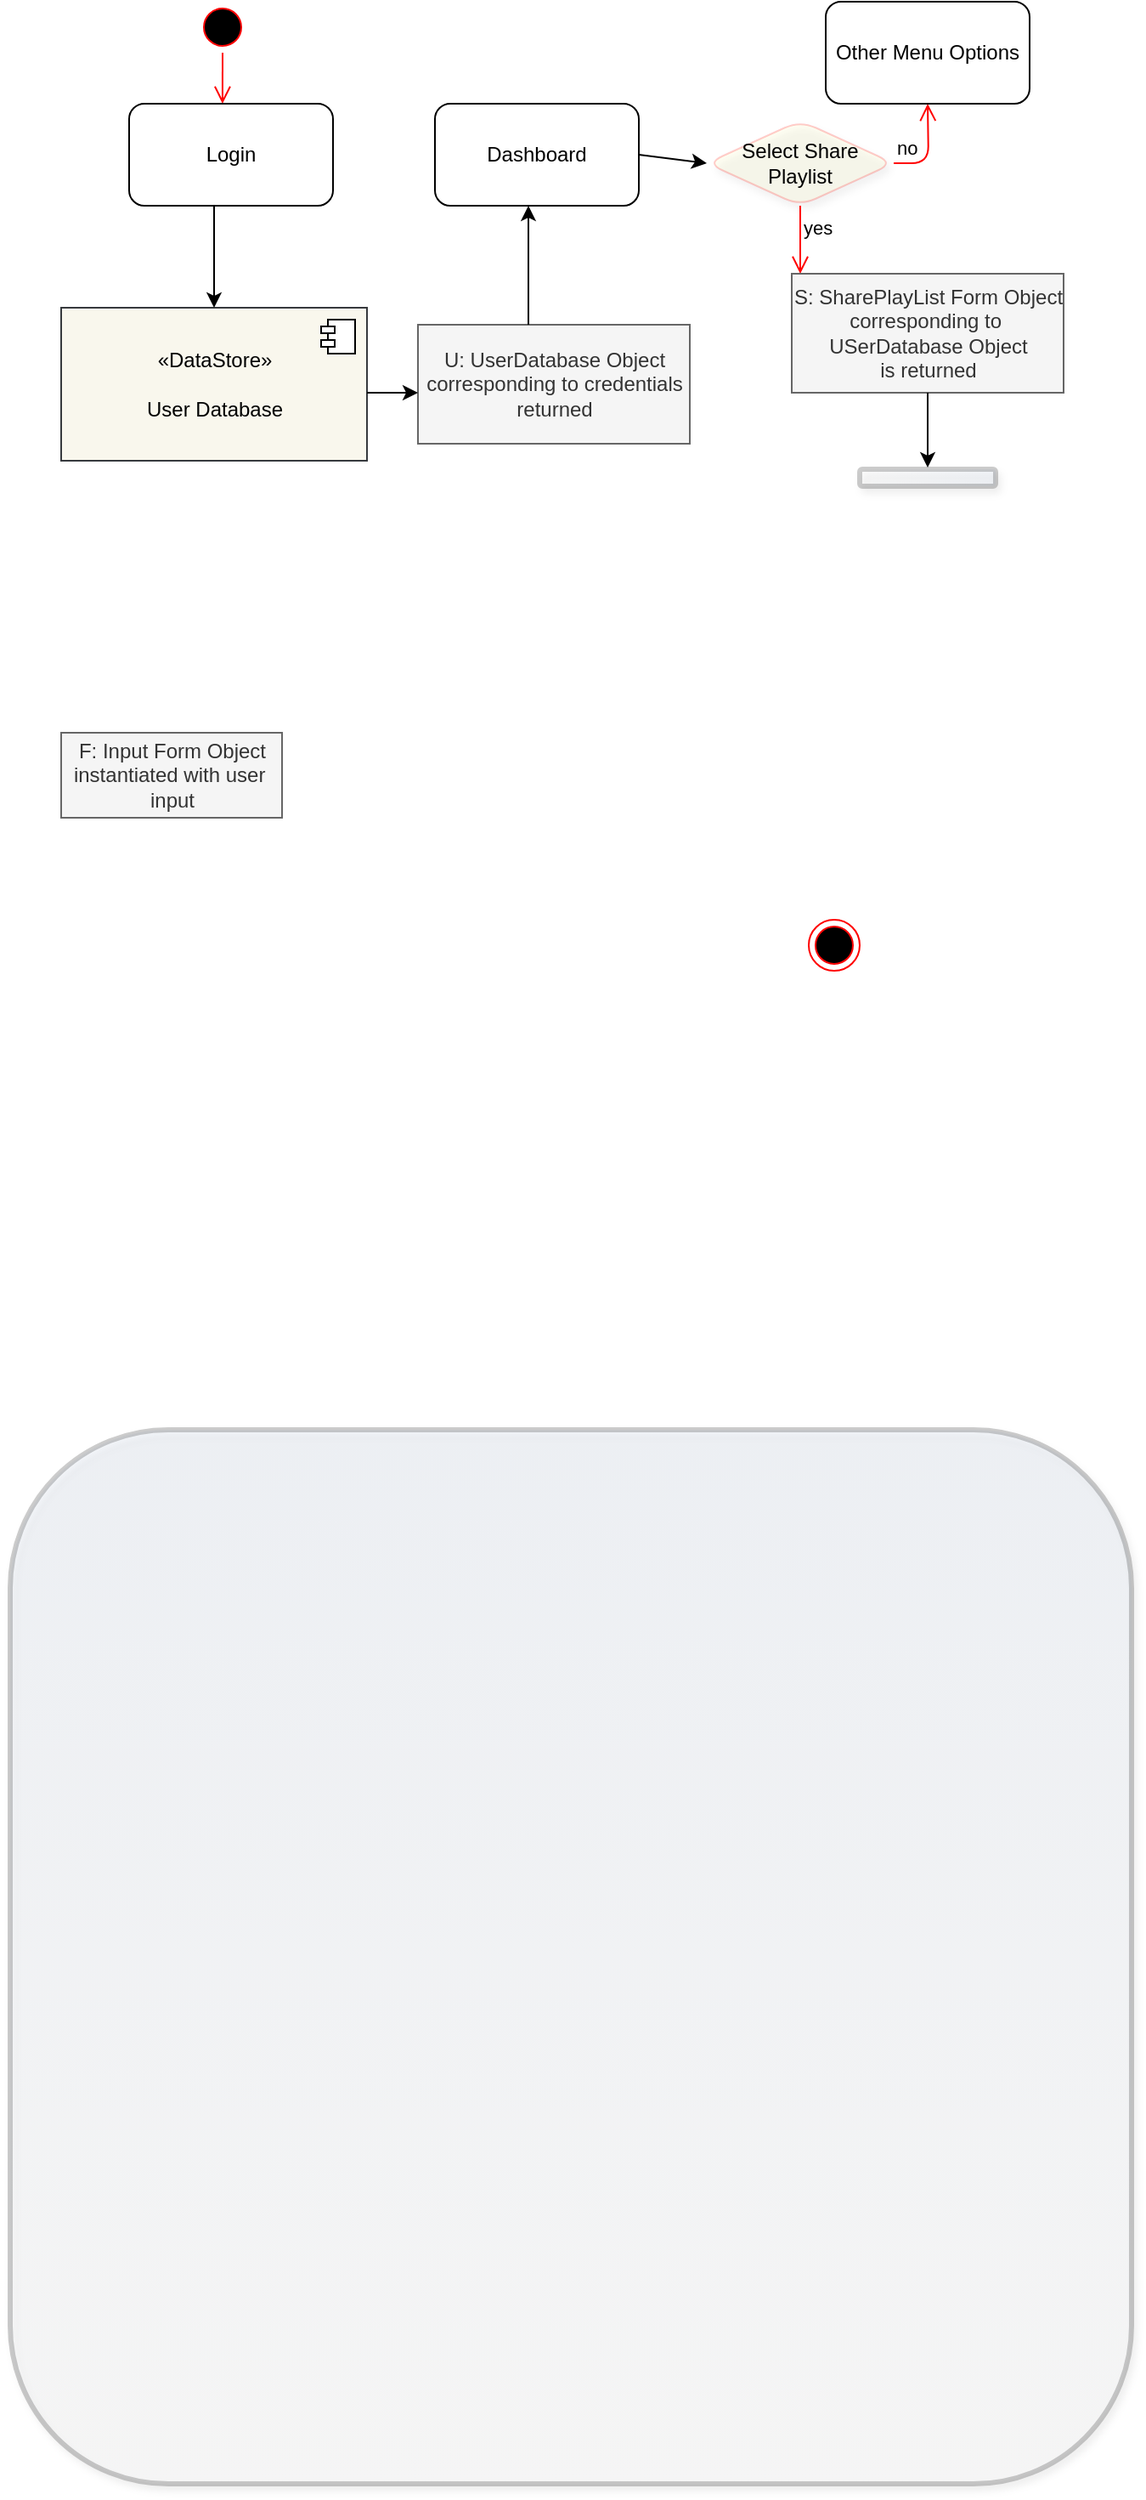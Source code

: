 <mxfile version="13.6.5" type="github">
  <diagram id="fcM5CsyXGU9ZUou16KkU" name="Page-1">
    <mxGraphModel grid="1" dx="782" dy="466" gridSize="10" guides="1" tooltips="1" connect="1" arrows="1" fold="1" page="1" pageScale="1" pageWidth="850" pageHeight="1100" math="0" shadow="0">
      <root>
        <mxCell id="0" />
        <mxCell id="1" parent="0" />
        <mxCell id="mj-4UGhVfxBHdO6IU6nH-1" value="" parent="1" style="ellipse;html=1;shape=startState;fillColor=#000000;strokeColor=#ff0000;" vertex="1">
          <mxGeometry as="geometry" y="50" x="200" height="30" width="30" />
        </mxCell>
        <mxCell id="mj-4UGhVfxBHdO6IU6nH-2" value="" parent="1" target="mj-4UGhVfxBHdO6IU6nH-3" edge="1" style="edgeStyle=orthogonalEdgeStyle;html=1;verticalAlign=bottom;endArrow=open;endSize=8;strokeColor=#ff0000;entryX=0.458;entryY=0;entryDx=0;entryDy=0;entryPerimeter=0;" source="mj-4UGhVfxBHdO6IU6nH-1">
          <mxGeometry as="geometry" relative="1">
            <mxPoint as="targetPoint" y="80" x="395" />
          </mxGeometry>
        </mxCell>
        <mxCell id="mj-4UGhVfxBHdO6IU6nH-3" value="Login" parent="1" style="rounded=1;whiteSpace=wrap;html=1;" vertex="1">
          <mxGeometry as="geometry" y="110" x="160" height="60" width="120" />
        </mxCell>
        <mxCell id="mj-4UGhVfxBHdO6IU6nH-4" value="F: Input Form Object&lt;br&gt;instantiated with user&amp;nbsp;&lt;br&gt;input" parent="1" style="html=1;fillColor=#f5f5f5;strokeColor=#666666;fontColor=#333333;" vertex="1">
          <mxGeometry as="geometry" y="480" x="120" height="50" width="130" />
        </mxCell>
        <mxCell id="mj-4UGhVfxBHdO6IU6nH-10" value="«DataStore»&lt;br&gt;&lt;br&gt;User Database" parent="1" style="html=1;dropTarget=0;fillColor=#f9f7ed;strokeColor=#36393d;" vertex="1">
          <mxGeometry as="geometry" y="230" x="120" height="90" width="180" />
        </mxCell>
        <mxCell id="mj-4UGhVfxBHdO6IU6nH-11" value="" parent="mj-4UGhVfxBHdO6IU6nH-10" style="shape=component;jettyWidth=8;jettyHeight=4;" vertex="1">
          <mxGeometry as="geometry" relative="1" x="1" height="20" width="20">
            <mxPoint as="offset" y="7" x="-27" />
          </mxGeometry>
        </mxCell>
        <mxCell id="mj-4UGhVfxBHdO6IU6nH-20" value="U: UserDatabase Object&lt;br&gt;corresponding to credentials&lt;br&gt;returned" parent="1" style="html=1;fillColor=#f5f5f5;strokeColor=#666666;fontColor=#333333;" vertex="1">
          <mxGeometry as="geometry" y="240" x="330" height="70" width="160" />
        </mxCell>
        <mxCell id="mj-4UGhVfxBHdO6IU6nH-25" value="Dashboard" parent="1" style="rounded=1;whiteSpace=wrap;html=1;" vertex="1">
          <mxGeometry as="geometry" y="110" x="340" height="60" width="120" />
        </mxCell>
        <mxCell id="mj-4UGhVfxBHdO6IU6nH-28" value="" parent="1" style="ellipse;html=1;shape=endState;fillColor=#000000;strokeColor=#ff0000;" vertex="1">
          <mxGeometry as="geometry" y="590" x="560" height="30" width="30" />
        </mxCell>
        <mxCell id="mj-4UGhVfxBHdO6IU6nH-31" value="" parent="1" style="rounded=1;whiteSpace=wrap;html=1;opacity=20;fillColor=#D4E1F5;shadow=1;gradientColor=#ffffff;strokeWidth=3;perimeterSpacing=3;" vertex="1">
          <mxGeometry as="geometry" y="890" x="90" height="620" width="660" />
        </mxCell>
        <mxCell id="mj-4UGhVfxBHdO6IU6nH-32" value="" parent="1" target="mj-4UGhVfxBHdO6IU6nH-10" edge="1" style="endArrow=classic;html=1;strokeColor=#000000;entryX=0.5;entryY=0;entryDx=0;entryDy=0;">
          <mxGeometry as="geometry" relative="1" height="50" width="50">
            <mxPoint as="sourcePoint" y="170" x="210" />
            <mxPoint as="targetPoint" y="120" x="260" />
          </mxGeometry>
        </mxCell>
        <mxCell id="mj-4UGhVfxBHdO6IU6nH-33" value="" parent="1" edge="1" style="endArrow=classic;html=1;strokeColor=#000000;">
          <mxGeometry as="geometry" relative="1" height="50" width="50">
            <mxPoint as="sourcePoint" y="280" x="300" />
            <mxPoint as="targetPoint" y="280" x="330" />
          </mxGeometry>
        </mxCell>
        <mxCell id="mj-4UGhVfxBHdO6IU6nH-34" value="" parent="1" edge="1" style="endArrow=classic;html=1;strokeColor=#000000;">
          <mxGeometry as="geometry" relative="1" height="50" width="50">
            <mxPoint as="sourcePoint" y="240" x="395" />
            <mxPoint as="targetPoint" y="170" x="395" />
          </mxGeometry>
        </mxCell>
        <mxCell id="mj-4UGhVfxBHdO6IU6nH-35" value="Select Share&lt;br&gt;Playlist" parent="1" style="rhombus;whiteSpace=wrap;html=1;fillColor=#ffffc0;strokeColor=#ff0000;rounded=1;shadow=1;opacity=20;" vertex="1">
          <mxGeometry as="geometry" y="120" x="500" height="50" width="110" />
        </mxCell>
        <mxCell id="mj-4UGhVfxBHdO6IU6nH-36" value="no" parent="1" edge="1" style="edgeStyle=orthogonalEdgeStyle;html=1;align=left;verticalAlign=bottom;endArrow=open;endSize=8;strokeColor=#ff0000;" source="mj-4UGhVfxBHdO6IU6nH-35">
          <mxGeometry as="geometry" relative="1" x="-1">
            <mxPoint as="targetPoint" y="110" x="630" />
          </mxGeometry>
        </mxCell>
        <mxCell id="mj-4UGhVfxBHdO6IU6nH-37" value="yes" parent="1" edge="1" style="edgeStyle=orthogonalEdgeStyle;html=1;align=left;verticalAlign=top;endArrow=open;endSize=8;strokeColor=#ff0000;" source="mj-4UGhVfxBHdO6IU6nH-35">
          <mxGeometry as="geometry" relative="1" x="-1">
            <mxPoint as="targetPoint" y="210" x="555" />
            <Array as="points">
              <mxPoint y="210" x="555" />
            </Array>
          </mxGeometry>
        </mxCell>
        <mxCell id="mj-4UGhVfxBHdO6IU6nH-38" value="" parent="1" target="mj-4UGhVfxBHdO6IU6nH-35" edge="1" style="endArrow=classic;html=1;strokeColor=#000000;entryX=0;entryY=0.5;entryDx=0;entryDy=0;">
          <mxGeometry as="geometry" relative="1" height="50" width="50">
            <mxPoint as="sourcePoint" y="140" x="460" />
            <mxPoint as="targetPoint" y="90" x="510" />
          </mxGeometry>
        </mxCell>
        <mxCell id="mj-4UGhVfxBHdO6IU6nH-39" value="Other Menu Options" parent="1" style="rounded=1;whiteSpace=wrap;html=1;" vertex="1">
          <mxGeometry as="geometry" y="50" x="570" height="60" width="120" />
        </mxCell>
        <mxCell id="mj-4UGhVfxBHdO6IU6nH-40" value="S: SharePlayList Form Object&lt;br&gt;corresponding to&amp;nbsp;&lt;br&gt;USerDatabase Object&lt;br&gt;is returned" parent="1" style="html=1;fillColor=#f5f5f5;strokeColor=#666666;fontColor=#333333;" vertex="1">
          <mxGeometry as="geometry" y="210" x="550" height="70" width="160" />
        </mxCell>
        <mxCell id="mj-4UGhVfxBHdO6IU6nH-41" value="" parent="1" style="html=1;points=[];perimeter=orthogonalPerimeter;rounded=1;shadow=1;strokeColor=#000000;strokeWidth=3;fillColor=#D4E1F5;gradientColor=#ffffff;opacity=20;rotation=90;" vertex="1">
          <mxGeometry as="geometry" y="290" x="625" height="80" width="10" />
        </mxCell>
        <mxCell id="mj-4UGhVfxBHdO6IU6nH-42" value="" parent="1" edge="1" style="endArrow=classic;html=1;strokeColor=#000000;exitX=0.5;exitY=1;exitDx=0;exitDy=0;" source="mj-4UGhVfxBHdO6IU6nH-40">
          <mxGeometry as="geometry" relative="1" height="50" width="50">
            <mxPoint as="sourcePoint" y="290" x="630" />
            <mxPoint as="targetPoint" y="324" x="630" />
            <Array as="points" />
          </mxGeometry>
        </mxCell>
      </root>
    </mxGraphModel>
  </diagram>
</mxfile>
